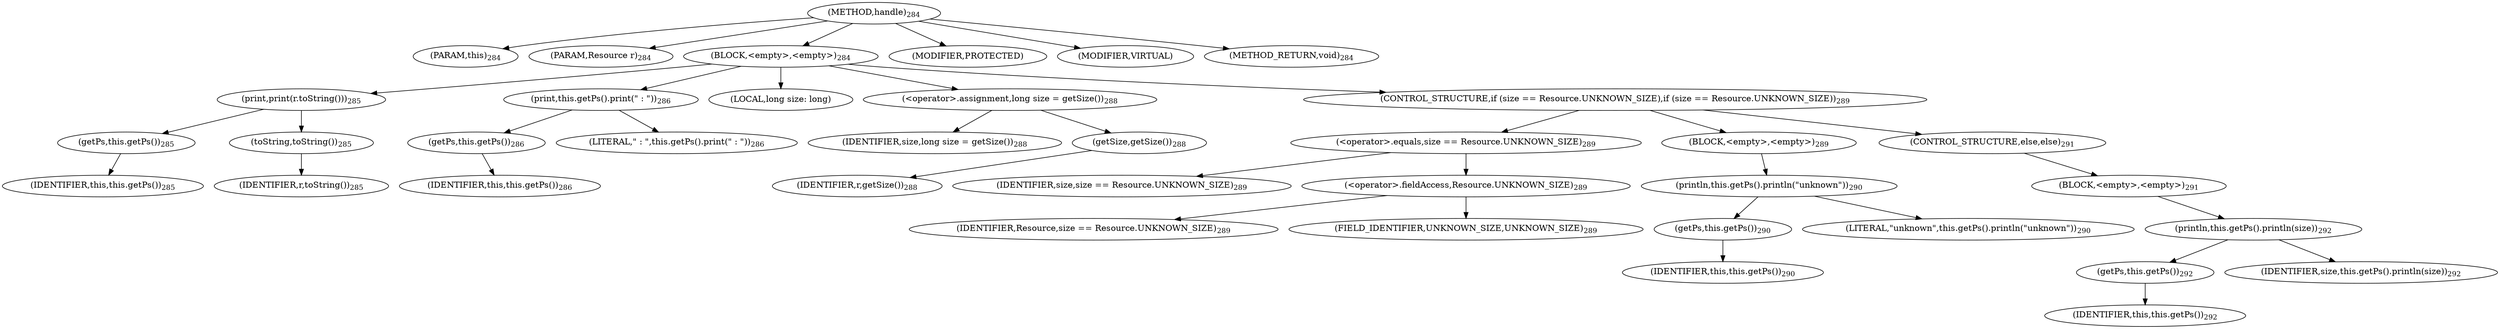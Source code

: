 digraph "handle" {  
"798" [label = <(METHOD,handle)<SUB>284</SUB>> ]
"65" [label = <(PARAM,this)<SUB>284</SUB>> ]
"799" [label = <(PARAM,Resource r)<SUB>284</SUB>> ]
"800" [label = <(BLOCK,&lt;empty&gt;,&lt;empty&gt;)<SUB>284</SUB>> ]
"801" [label = <(print,print(r.toString()))<SUB>285</SUB>> ]
"802" [label = <(getPs,this.getPs())<SUB>285</SUB>> ]
"64" [label = <(IDENTIFIER,this,this.getPs())<SUB>285</SUB>> ]
"803" [label = <(toString,toString())<SUB>285</SUB>> ]
"804" [label = <(IDENTIFIER,r,toString())<SUB>285</SUB>> ]
"805" [label = <(print,this.getPs().print(&quot; : &quot;))<SUB>286</SUB>> ]
"806" [label = <(getPs,this.getPs())<SUB>286</SUB>> ]
"66" [label = <(IDENTIFIER,this,this.getPs())<SUB>286</SUB>> ]
"807" [label = <(LITERAL,&quot; : &quot;,this.getPs().print(&quot; : &quot;))<SUB>286</SUB>> ]
"808" [label = <(LOCAL,long size: long)> ]
"809" [label = <(&lt;operator&gt;.assignment,long size = getSize())<SUB>288</SUB>> ]
"810" [label = <(IDENTIFIER,size,long size = getSize())<SUB>288</SUB>> ]
"811" [label = <(getSize,getSize())<SUB>288</SUB>> ]
"812" [label = <(IDENTIFIER,r,getSize())<SUB>288</SUB>> ]
"813" [label = <(CONTROL_STRUCTURE,if (size == Resource.UNKNOWN_SIZE),if (size == Resource.UNKNOWN_SIZE))<SUB>289</SUB>> ]
"814" [label = <(&lt;operator&gt;.equals,size == Resource.UNKNOWN_SIZE)<SUB>289</SUB>> ]
"815" [label = <(IDENTIFIER,size,size == Resource.UNKNOWN_SIZE)<SUB>289</SUB>> ]
"816" [label = <(&lt;operator&gt;.fieldAccess,Resource.UNKNOWN_SIZE)<SUB>289</SUB>> ]
"817" [label = <(IDENTIFIER,Resource,size == Resource.UNKNOWN_SIZE)<SUB>289</SUB>> ]
"818" [label = <(FIELD_IDENTIFIER,UNKNOWN_SIZE,UNKNOWN_SIZE)<SUB>289</SUB>> ]
"819" [label = <(BLOCK,&lt;empty&gt;,&lt;empty&gt;)<SUB>289</SUB>> ]
"820" [label = <(println,this.getPs().println(&quot;unknown&quot;))<SUB>290</SUB>> ]
"821" [label = <(getPs,this.getPs())<SUB>290</SUB>> ]
"67" [label = <(IDENTIFIER,this,this.getPs())<SUB>290</SUB>> ]
"822" [label = <(LITERAL,&quot;unknown&quot;,this.getPs().println(&quot;unknown&quot;))<SUB>290</SUB>> ]
"823" [label = <(CONTROL_STRUCTURE,else,else)<SUB>291</SUB>> ]
"824" [label = <(BLOCK,&lt;empty&gt;,&lt;empty&gt;)<SUB>291</SUB>> ]
"825" [label = <(println,this.getPs().println(size))<SUB>292</SUB>> ]
"826" [label = <(getPs,this.getPs())<SUB>292</SUB>> ]
"68" [label = <(IDENTIFIER,this,this.getPs())<SUB>292</SUB>> ]
"827" [label = <(IDENTIFIER,size,this.getPs().println(size))<SUB>292</SUB>> ]
"828" [label = <(MODIFIER,PROTECTED)> ]
"829" [label = <(MODIFIER,VIRTUAL)> ]
"830" [label = <(METHOD_RETURN,void)<SUB>284</SUB>> ]
  "798" -> "65" 
  "798" -> "799" 
  "798" -> "800" 
  "798" -> "828" 
  "798" -> "829" 
  "798" -> "830" 
  "800" -> "801" 
  "800" -> "805" 
  "800" -> "808" 
  "800" -> "809" 
  "800" -> "813" 
  "801" -> "802" 
  "801" -> "803" 
  "802" -> "64" 
  "803" -> "804" 
  "805" -> "806" 
  "805" -> "807" 
  "806" -> "66" 
  "809" -> "810" 
  "809" -> "811" 
  "811" -> "812" 
  "813" -> "814" 
  "813" -> "819" 
  "813" -> "823" 
  "814" -> "815" 
  "814" -> "816" 
  "816" -> "817" 
  "816" -> "818" 
  "819" -> "820" 
  "820" -> "821" 
  "820" -> "822" 
  "821" -> "67" 
  "823" -> "824" 
  "824" -> "825" 
  "825" -> "826" 
  "825" -> "827" 
  "826" -> "68" 
}

